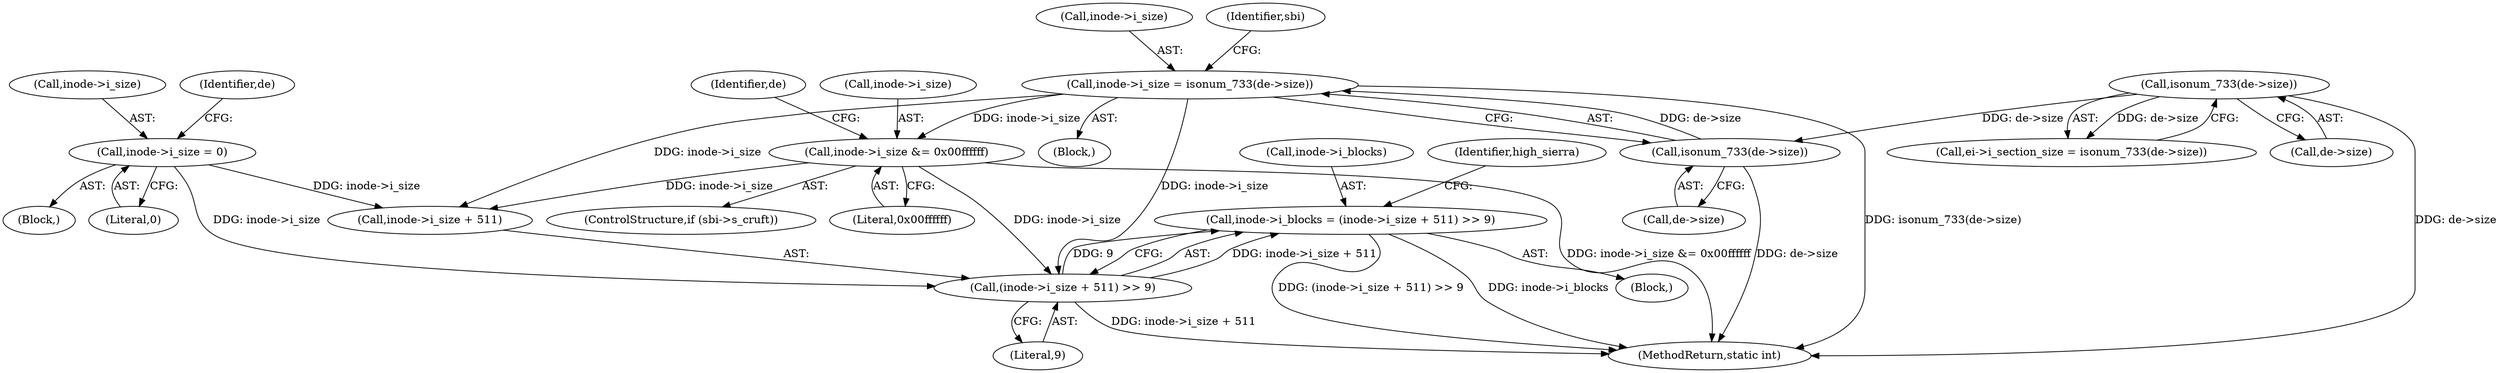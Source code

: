 digraph "0_linux_410dd3cf4c9b36f27ed4542ee18b1af5e68645a4_0@pointer" {
"1000536" [label="(Call,inode->i_blocks = (inode->i_size + 511) >> 9)"];
"1000540" [label="(Call,(inode->i_size + 511) >> 9)"];
"1000431" [label="(Call,inode->i_size = isonum_733(de->size))"];
"1000435" [label="(Call,isonum_733(de->size))"];
"1000392" [label="(Call,isonum_733(de->size))"];
"1000455" [label="(Call,inode->i_size = 0)"];
"1000443" [label="(Call,inode->i_size &= 0x00ffffff)"];
"1000456" [label="(Call,inode->i_size)"];
"1000439" [label="(ControlStructure,if (sbi->s_cruft))"];
"1000443" [label="(Call,inode->i_size &= 0x00ffffff)"];
"1000455" [label="(Call,inode->i_size = 0)"];
"1000454" [label="(Block,)"];
"1000392" [label="(Call,isonum_733(de->size))"];
"1000464" [label="(Identifier,de)"];
"1000114" [label="(Block,)"];
"1000435" [label="(Call,isonum_733(de->size))"];
"1000537" [label="(Call,inode->i_blocks)"];
"1000447" [label="(Literal,0x00ffffff)"];
"1000451" [label="(Identifier,de)"];
"1000431" [label="(Call,inode->i_size = isonum_733(de->size))"];
"1000432" [label="(Call,inode->i_size)"];
"1000536" [label="(Call,inode->i_blocks = (inode->i_size + 511) >> 9)"];
"1000541" [label="(Call,inode->i_size + 511)"];
"1000388" [label="(Call,ei->i_section_size = isonum_733(de->size))"];
"1000441" [label="(Identifier,sbi)"];
"1000459" [label="(Literal,0)"];
"1000540" [label="(Call,(inode->i_size + 511) >> 9)"];
"1000546" [label="(Literal,9)"];
"1000725" [label="(MethodReturn,static int)"];
"1000444" [label="(Call,inode->i_size)"];
"1000393" [label="(Call,de->size)"];
"1000436" [label="(Call,de->size)"];
"1000549" [label="(Identifier,high_sierra)"];
"1000420" [label="(Block,)"];
"1000536" -> "1000114"  [label="AST: "];
"1000536" -> "1000540"  [label="CFG: "];
"1000537" -> "1000536"  [label="AST: "];
"1000540" -> "1000536"  [label="AST: "];
"1000549" -> "1000536"  [label="CFG: "];
"1000536" -> "1000725"  [label="DDG: (inode->i_size + 511) >> 9"];
"1000536" -> "1000725"  [label="DDG: inode->i_blocks"];
"1000540" -> "1000536"  [label="DDG: inode->i_size + 511"];
"1000540" -> "1000536"  [label="DDG: 9"];
"1000540" -> "1000546"  [label="CFG: "];
"1000541" -> "1000540"  [label="AST: "];
"1000546" -> "1000540"  [label="AST: "];
"1000540" -> "1000725"  [label="DDG: inode->i_size + 511"];
"1000431" -> "1000540"  [label="DDG: inode->i_size"];
"1000455" -> "1000540"  [label="DDG: inode->i_size"];
"1000443" -> "1000540"  [label="DDG: inode->i_size"];
"1000431" -> "1000420"  [label="AST: "];
"1000431" -> "1000435"  [label="CFG: "];
"1000432" -> "1000431"  [label="AST: "];
"1000435" -> "1000431"  [label="AST: "];
"1000441" -> "1000431"  [label="CFG: "];
"1000431" -> "1000725"  [label="DDG: isonum_733(de->size)"];
"1000435" -> "1000431"  [label="DDG: de->size"];
"1000431" -> "1000443"  [label="DDG: inode->i_size"];
"1000431" -> "1000541"  [label="DDG: inode->i_size"];
"1000435" -> "1000436"  [label="CFG: "];
"1000436" -> "1000435"  [label="AST: "];
"1000435" -> "1000725"  [label="DDG: de->size"];
"1000392" -> "1000435"  [label="DDG: de->size"];
"1000392" -> "1000388"  [label="AST: "];
"1000392" -> "1000393"  [label="CFG: "];
"1000393" -> "1000392"  [label="AST: "];
"1000388" -> "1000392"  [label="CFG: "];
"1000392" -> "1000725"  [label="DDG: de->size"];
"1000392" -> "1000388"  [label="DDG: de->size"];
"1000455" -> "1000454"  [label="AST: "];
"1000455" -> "1000459"  [label="CFG: "];
"1000456" -> "1000455"  [label="AST: "];
"1000459" -> "1000455"  [label="AST: "];
"1000464" -> "1000455"  [label="CFG: "];
"1000455" -> "1000541"  [label="DDG: inode->i_size"];
"1000443" -> "1000439"  [label="AST: "];
"1000443" -> "1000447"  [label="CFG: "];
"1000444" -> "1000443"  [label="AST: "];
"1000447" -> "1000443"  [label="AST: "];
"1000451" -> "1000443"  [label="CFG: "];
"1000443" -> "1000725"  [label="DDG: inode->i_size &= 0x00ffffff"];
"1000443" -> "1000541"  [label="DDG: inode->i_size"];
}
